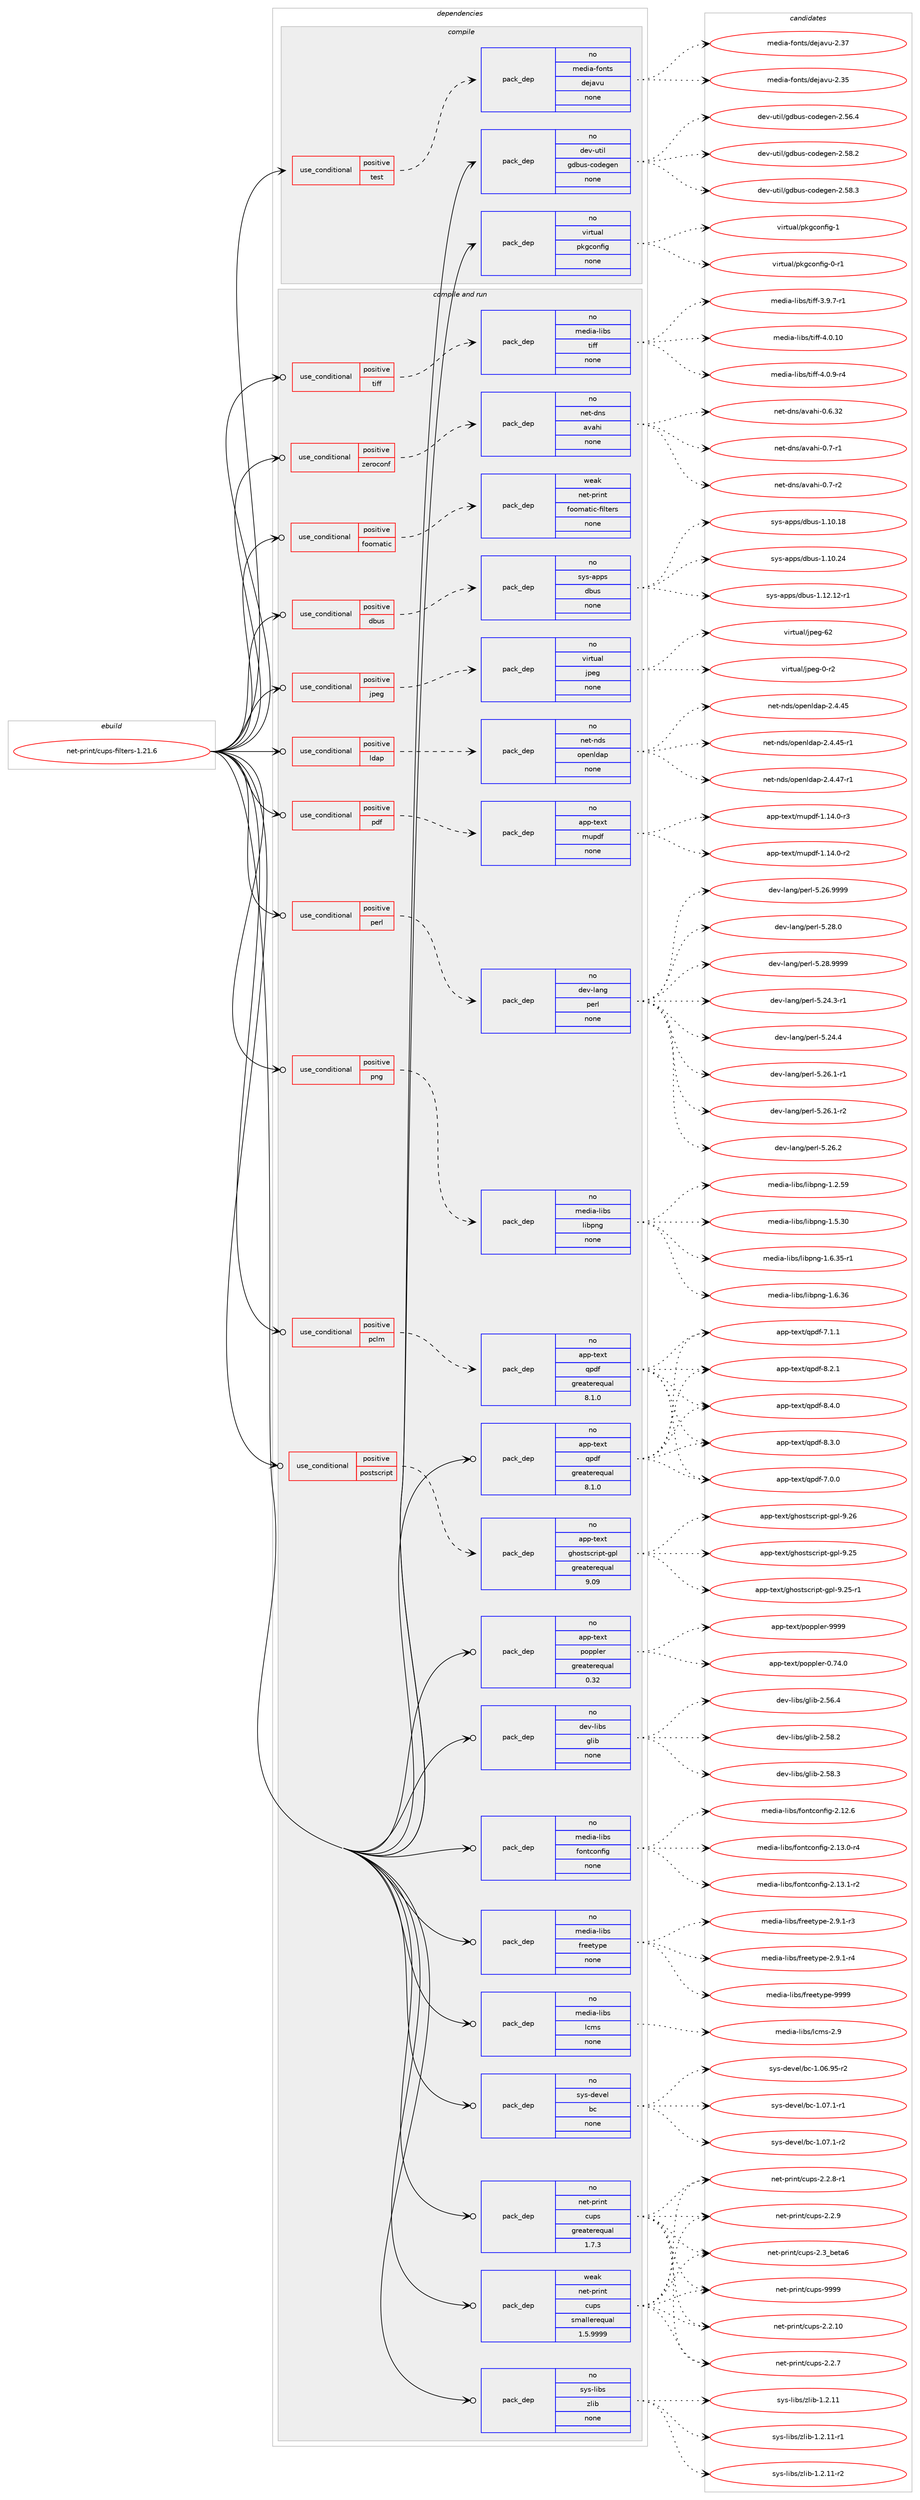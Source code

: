 digraph prolog {

# *************
# Graph options
# *************

newrank=true;
concentrate=true;
compound=true;
graph [rankdir=LR,fontname=Helvetica,fontsize=10,ranksep=1.5];#, ranksep=2.5, nodesep=0.2];
edge  [arrowhead=vee];
node  [fontname=Helvetica,fontsize=10];

# **********
# The ebuild
# **********

subgraph cluster_leftcol {
color=gray;
rank=same;
label=<<i>ebuild</i>>;
id [label="net-print/cups-filters-1.21.6", color=red, width=4, href="../net-print/cups-filters-1.21.6.svg"];
}

# ****************
# The dependencies
# ****************

subgraph cluster_midcol {
color=gray;
label=<<i>dependencies</i>>;
subgraph cluster_compile {
fillcolor="#eeeeee";
style=filled;
label=<<i>compile</i>>;
subgraph cond450292 {
dependency1676817 [label=<<TABLE BORDER="0" CELLBORDER="1" CELLSPACING="0" CELLPADDING="4"><TR><TD ROWSPAN="3" CELLPADDING="10">use_conditional</TD></TR><TR><TD>positive</TD></TR><TR><TD>test</TD></TR></TABLE>>, shape=none, color=red];
subgraph pack1199114 {
dependency1676818 [label=<<TABLE BORDER="0" CELLBORDER="1" CELLSPACING="0" CELLPADDING="4" WIDTH="220"><TR><TD ROWSPAN="6" CELLPADDING="30">pack_dep</TD></TR><TR><TD WIDTH="110">no</TD></TR><TR><TD>media-fonts</TD></TR><TR><TD>dejavu</TD></TR><TR><TD>none</TD></TR><TR><TD></TD></TR></TABLE>>, shape=none, color=blue];
}
dependency1676817:e -> dependency1676818:w [weight=20,style="dashed",arrowhead="vee"];
}
id:e -> dependency1676817:w [weight=20,style="solid",arrowhead="vee"];
subgraph pack1199115 {
dependency1676819 [label=<<TABLE BORDER="0" CELLBORDER="1" CELLSPACING="0" CELLPADDING="4" WIDTH="220"><TR><TD ROWSPAN="6" CELLPADDING="30">pack_dep</TD></TR><TR><TD WIDTH="110">no</TD></TR><TR><TD>dev-util</TD></TR><TR><TD>gdbus-codegen</TD></TR><TR><TD>none</TD></TR><TR><TD></TD></TR></TABLE>>, shape=none, color=blue];
}
id:e -> dependency1676819:w [weight=20,style="solid",arrowhead="vee"];
subgraph pack1199116 {
dependency1676820 [label=<<TABLE BORDER="0" CELLBORDER="1" CELLSPACING="0" CELLPADDING="4" WIDTH="220"><TR><TD ROWSPAN="6" CELLPADDING="30">pack_dep</TD></TR><TR><TD WIDTH="110">no</TD></TR><TR><TD>virtual</TD></TR><TR><TD>pkgconfig</TD></TR><TR><TD>none</TD></TR><TR><TD></TD></TR></TABLE>>, shape=none, color=blue];
}
id:e -> dependency1676820:w [weight=20,style="solid",arrowhead="vee"];
}
subgraph cluster_compileandrun {
fillcolor="#eeeeee";
style=filled;
label=<<i>compile and run</i>>;
subgraph cond450293 {
dependency1676821 [label=<<TABLE BORDER="0" CELLBORDER="1" CELLSPACING="0" CELLPADDING="4"><TR><TD ROWSPAN="3" CELLPADDING="10">use_conditional</TD></TR><TR><TD>positive</TD></TR><TR><TD>dbus</TD></TR></TABLE>>, shape=none, color=red];
subgraph pack1199117 {
dependency1676822 [label=<<TABLE BORDER="0" CELLBORDER="1" CELLSPACING="0" CELLPADDING="4" WIDTH="220"><TR><TD ROWSPAN="6" CELLPADDING="30">pack_dep</TD></TR><TR><TD WIDTH="110">no</TD></TR><TR><TD>sys-apps</TD></TR><TR><TD>dbus</TD></TR><TR><TD>none</TD></TR><TR><TD></TD></TR></TABLE>>, shape=none, color=blue];
}
dependency1676821:e -> dependency1676822:w [weight=20,style="dashed",arrowhead="vee"];
}
id:e -> dependency1676821:w [weight=20,style="solid",arrowhead="odotvee"];
subgraph cond450294 {
dependency1676823 [label=<<TABLE BORDER="0" CELLBORDER="1" CELLSPACING="0" CELLPADDING="4"><TR><TD ROWSPAN="3" CELLPADDING="10">use_conditional</TD></TR><TR><TD>positive</TD></TR><TR><TD>foomatic</TD></TR></TABLE>>, shape=none, color=red];
subgraph pack1199118 {
dependency1676824 [label=<<TABLE BORDER="0" CELLBORDER="1" CELLSPACING="0" CELLPADDING="4" WIDTH="220"><TR><TD ROWSPAN="6" CELLPADDING="30">pack_dep</TD></TR><TR><TD WIDTH="110">weak</TD></TR><TR><TD>net-print</TD></TR><TR><TD>foomatic-filters</TD></TR><TR><TD>none</TD></TR><TR><TD></TD></TR></TABLE>>, shape=none, color=blue];
}
dependency1676823:e -> dependency1676824:w [weight=20,style="dashed",arrowhead="vee"];
}
id:e -> dependency1676823:w [weight=20,style="solid",arrowhead="odotvee"];
subgraph cond450295 {
dependency1676825 [label=<<TABLE BORDER="0" CELLBORDER="1" CELLSPACING="0" CELLPADDING="4"><TR><TD ROWSPAN="3" CELLPADDING="10">use_conditional</TD></TR><TR><TD>positive</TD></TR><TR><TD>jpeg</TD></TR></TABLE>>, shape=none, color=red];
subgraph pack1199119 {
dependency1676826 [label=<<TABLE BORDER="0" CELLBORDER="1" CELLSPACING="0" CELLPADDING="4" WIDTH="220"><TR><TD ROWSPAN="6" CELLPADDING="30">pack_dep</TD></TR><TR><TD WIDTH="110">no</TD></TR><TR><TD>virtual</TD></TR><TR><TD>jpeg</TD></TR><TR><TD>none</TD></TR><TR><TD></TD></TR></TABLE>>, shape=none, color=blue];
}
dependency1676825:e -> dependency1676826:w [weight=20,style="dashed",arrowhead="vee"];
}
id:e -> dependency1676825:w [weight=20,style="solid",arrowhead="odotvee"];
subgraph cond450296 {
dependency1676827 [label=<<TABLE BORDER="0" CELLBORDER="1" CELLSPACING="0" CELLPADDING="4"><TR><TD ROWSPAN="3" CELLPADDING="10">use_conditional</TD></TR><TR><TD>positive</TD></TR><TR><TD>ldap</TD></TR></TABLE>>, shape=none, color=red];
subgraph pack1199120 {
dependency1676828 [label=<<TABLE BORDER="0" CELLBORDER="1" CELLSPACING="0" CELLPADDING="4" WIDTH="220"><TR><TD ROWSPAN="6" CELLPADDING="30">pack_dep</TD></TR><TR><TD WIDTH="110">no</TD></TR><TR><TD>net-nds</TD></TR><TR><TD>openldap</TD></TR><TR><TD>none</TD></TR><TR><TD></TD></TR></TABLE>>, shape=none, color=blue];
}
dependency1676827:e -> dependency1676828:w [weight=20,style="dashed",arrowhead="vee"];
}
id:e -> dependency1676827:w [weight=20,style="solid",arrowhead="odotvee"];
subgraph cond450297 {
dependency1676829 [label=<<TABLE BORDER="0" CELLBORDER="1" CELLSPACING="0" CELLPADDING="4"><TR><TD ROWSPAN="3" CELLPADDING="10">use_conditional</TD></TR><TR><TD>positive</TD></TR><TR><TD>pclm</TD></TR></TABLE>>, shape=none, color=red];
subgraph pack1199121 {
dependency1676830 [label=<<TABLE BORDER="0" CELLBORDER="1" CELLSPACING="0" CELLPADDING="4" WIDTH="220"><TR><TD ROWSPAN="6" CELLPADDING="30">pack_dep</TD></TR><TR><TD WIDTH="110">no</TD></TR><TR><TD>app-text</TD></TR><TR><TD>qpdf</TD></TR><TR><TD>greaterequal</TD></TR><TR><TD>8.1.0</TD></TR></TABLE>>, shape=none, color=blue];
}
dependency1676829:e -> dependency1676830:w [weight=20,style="dashed",arrowhead="vee"];
}
id:e -> dependency1676829:w [weight=20,style="solid",arrowhead="odotvee"];
subgraph cond450298 {
dependency1676831 [label=<<TABLE BORDER="0" CELLBORDER="1" CELLSPACING="0" CELLPADDING="4"><TR><TD ROWSPAN="3" CELLPADDING="10">use_conditional</TD></TR><TR><TD>positive</TD></TR><TR><TD>pdf</TD></TR></TABLE>>, shape=none, color=red];
subgraph pack1199122 {
dependency1676832 [label=<<TABLE BORDER="0" CELLBORDER="1" CELLSPACING="0" CELLPADDING="4" WIDTH="220"><TR><TD ROWSPAN="6" CELLPADDING="30">pack_dep</TD></TR><TR><TD WIDTH="110">no</TD></TR><TR><TD>app-text</TD></TR><TR><TD>mupdf</TD></TR><TR><TD>none</TD></TR><TR><TD></TD></TR></TABLE>>, shape=none, color=blue];
}
dependency1676831:e -> dependency1676832:w [weight=20,style="dashed",arrowhead="vee"];
}
id:e -> dependency1676831:w [weight=20,style="solid",arrowhead="odotvee"];
subgraph cond450299 {
dependency1676833 [label=<<TABLE BORDER="0" CELLBORDER="1" CELLSPACING="0" CELLPADDING="4"><TR><TD ROWSPAN="3" CELLPADDING="10">use_conditional</TD></TR><TR><TD>positive</TD></TR><TR><TD>perl</TD></TR></TABLE>>, shape=none, color=red];
subgraph pack1199123 {
dependency1676834 [label=<<TABLE BORDER="0" CELLBORDER="1" CELLSPACING="0" CELLPADDING="4" WIDTH="220"><TR><TD ROWSPAN="6" CELLPADDING="30">pack_dep</TD></TR><TR><TD WIDTH="110">no</TD></TR><TR><TD>dev-lang</TD></TR><TR><TD>perl</TD></TR><TR><TD>none</TD></TR><TR><TD></TD></TR></TABLE>>, shape=none, color=blue];
}
dependency1676833:e -> dependency1676834:w [weight=20,style="dashed",arrowhead="vee"];
}
id:e -> dependency1676833:w [weight=20,style="solid",arrowhead="odotvee"];
subgraph cond450300 {
dependency1676835 [label=<<TABLE BORDER="0" CELLBORDER="1" CELLSPACING="0" CELLPADDING="4"><TR><TD ROWSPAN="3" CELLPADDING="10">use_conditional</TD></TR><TR><TD>positive</TD></TR><TR><TD>png</TD></TR></TABLE>>, shape=none, color=red];
subgraph pack1199124 {
dependency1676836 [label=<<TABLE BORDER="0" CELLBORDER="1" CELLSPACING="0" CELLPADDING="4" WIDTH="220"><TR><TD ROWSPAN="6" CELLPADDING="30">pack_dep</TD></TR><TR><TD WIDTH="110">no</TD></TR><TR><TD>media-libs</TD></TR><TR><TD>libpng</TD></TR><TR><TD>none</TD></TR><TR><TD></TD></TR></TABLE>>, shape=none, color=blue];
}
dependency1676835:e -> dependency1676836:w [weight=20,style="dashed",arrowhead="vee"];
}
id:e -> dependency1676835:w [weight=20,style="solid",arrowhead="odotvee"];
subgraph cond450301 {
dependency1676837 [label=<<TABLE BORDER="0" CELLBORDER="1" CELLSPACING="0" CELLPADDING="4"><TR><TD ROWSPAN="3" CELLPADDING="10">use_conditional</TD></TR><TR><TD>positive</TD></TR><TR><TD>postscript</TD></TR></TABLE>>, shape=none, color=red];
subgraph pack1199125 {
dependency1676838 [label=<<TABLE BORDER="0" CELLBORDER="1" CELLSPACING="0" CELLPADDING="4" WIDTH="220"><TR><TD ROWSPAN="6" CELLPADDING="30">pack_dep</TD></TR><TR><TD WIDTH="110">no</TD></TR><TR><TD>app-text</TD></TR><TR><TD>ghostscript-gpl</TD></TR><TR><TD>greaterequal</TD></TR><TR><TD>9.09</TD></TR></TABLE>>, shape=none, color=blue];
}
dependency1676837:e -> dependency1676838:w [weight=20,style="dashed",arrowhead="vee"];
}
id:e -> dependency1676837:w [weight=20,style="solid",arrowhead="odotvee"];
subgraph cond450302 {
dependency1676839 [label=<<TABLE BORDER="0" CELLBORDER="1" CELLSPACING="0" CELLPADDING="4"><TR><TD ROWSPAN="3" CELLPADDING="10">use_conditional</TD></TR><TR><TD>positive</TD></TR><TR><TD>tiff</TD></TR></TABLE>>, shape=none, color=red];
subgraph pack1199126 {
dependency1676840 [label=<<TABLE BORDER="0" CELLBORDER="1" CELLSPACING="0" CELLPADDING="4" WIDTH="220"><TR><TD ROWSPAN="6" CELLPADDING="30">pack_dep</TD></TR><TR><TD WIDTH="110">no</TD></TR><TR><TD>media-libs</TD></TR><TR><TD>tiff</TD></TR><TR><TD>none</TD></TR><TR><TD></TD></TR></TABLE>>, shape=none, color=blue];
}
dependency1676839:e -> dependency1676840:w [weight=20,style="dashed",arrowhead="vee"];
}
id:e -> dependency1676839:w [weight=20,style="solid",arrowhead="odotvee"];
subgraph cond450303 {
dependency1676841 [label=<<TABLE BORDER="0" CELLBORDER="1" CELLSPACING="0" CELLPADDING="4"><TR><TD ROWSPAN="3" CELLPADDING="10">use_conditional</TD></TR><TR><TD>positive</TD></TR><TR><TD>zeroconf</TD></TR></TABLE>>, shape=none, color=red];
subgraph pack1199127 {
dependency1676842 [label=<<TABLE BORDER="0" CELLBORDER="1" CELLSPACING="0" CELLPADDING="4" WIDTH="220"><TR><TD ROWSPAN="6" CELLPADDING="30">pack_dep</TD></TR><TR><TD WIDTH="110">no</TD></TR><TR><TD>net-dns</TD></TR><TR><TD>avahi</TD></TR><TR><TD>none</TD></TR><TR><TD></TD></TR></TABLE>>, shape=none, color=blue];
}
dependency1676841:e -> dependency1676842:w [weight=20,style="dashed",arrowhead="vee"];
}
id:e -> dependency1676841:w [weight=20,style="solid",arrowhead="odotvee"];
subgraph pack1199128 {
dependency1676843 [label=<<TABLE BORDER="0" CELLBORDER="1" CELLSPACING="0" CELLPADDING="4" WIDTH="220"><TR><TD ROWSPAN="6" CELLPADDING="30">pack_dep</TD></TR><TR><TD WIDTH="110">no</TD></TR><TR><TD>app-text</TD></TR><TR><TD>poppler</TD></TR><TR><TD>greaterequal</TD></TR><TR><TD>0.32</TD></TR></TABLE>>, shape=none, color=blue];
}
id:e -> dependency1676843:w [weight=20,style="solid",arrowhead="odotvee"];
subgraph pack1199129 {
dependency1676844 [label=<<TABLE BORDER="0" CELLBORDER="1" CELLSPACING="0" CELLPADDING="4" WIDTH="220"><TR><TD ROWSPAN="6" CELLPADDING="30">pack_dep</TD></TR><TR><TD WIDTH="110">no</TD></TR><TR><TD>app-text</TD></TR><TR><TD>qpdf</TD></TR><TR><TD>greaterequal</TD></TR><TR><TD>8.1.0</TD></TR></TABLE>>, shape=none, color=blue];
}
id:e -> dependency1676844:w [weight=20,style="solid",arrowhead="odotvee"];
subgraph pack1199130 {
dependency1676845 [label=<<TABLE BORDER="0" CELLBORDER="1" CELLSPACING="0" CELLPADDING="4" WIDTH="220"><TR><TD ROWSPAN="6" CELLPADDING="30">pack_dep</TD></TR><TR><TD WIDTH="110">no</TD></TR><TR><TD>dev-libs</TD></TR><TR><TD>glib</TD></TR><TR><TD>none</TD></TR><TR><TD></TD></TR></TABLE>>, shape=none, color=blue];
}
id:e -> dependency1676845:w [weight=20,style="solid",arrowhead="odotvee"];
subgraph pack1199131 {
dependency1676846 [label=<<TABLE BORDER="0" CELLBORDER="1" CELLSPACING="0" CELLPADDING="4" WIDTH="220"><TR><TD ROWSPAN="6" CELLPADDING="30">pack_dep</TD></TR><TR><TD WIDTH="110">no</TD></TR><TR><TD>media-libs</TD></TR><TR><TD>fontconfig</TD></TR><TR><TD>none</TD></TR><TR><TD></TD></TR></TABLE>>, shape=none, color=blue];
}
id:e -> dependency1676846:w [weight=20,style="solid",arrowhead="odotvee"];
subgraph pack1199132 {
dependency1676847 [label=<<TABLE BORDER="0" CELLBORDER="1" CELLSPACING="0" CELLPADDING="4" WIDTH="220"><TR><TD ROWSPAN="6" CELLPADDING="30">pack_dep</TD></TR><TR><TD WIDTH="110">no</TD></TR><TR><TD>media-libs</TD></TR><TR><TD>freetype</TD></TR><TR><TD>none</TD></TR><TR><TD></TD></TR></TABLE>>, shape=none, color=blue];
}
id:e -> dependency1676847:w [weight=20,style="solid",arrowhead="odotvee"];
subgraph pack1199133 {
dependency1676848 [label=<<TABLE BORDER="0" CELLBORDER="1" CELLSPACING="0" CELLPADDING="4" WIDTH="220"><TR><TD ROWSPAN="6" CELLPADDING="30">pack_dep</TD></TR><TR><TD WIDTH="110">no</TD></TR><TR><TD>media-libs</TD></TR><TR><TD>lcms</TD></TR><TR><TD>none</TD></TR><TR><TD></TD></TR></TABLE>>, shape=none, color=blue];
}
id:e -> dependency1676848:w [weight=20,style="solid",arrowhead="odotvee"];
subgraph pack1199134 {
dependency1676849 [label=<<TABLE BORDER="0" CELLBORDER="1" CELLSPACING="0" CELLPADDING="4" WIDTH="220"><TR><TD ROWSPAN="6" CELLPADDING="30">pack_dep</TD></TR><TR><TD WIDTH="110">no</TD></TR><TR><TD>net-print</TD></TR><TR><TD>cups</TD></TR><TR><TD>greaterequal</TD></TR><TR><TD>1.7.3</TD></TR></TABLE>>, shape=none, color=blue];
}
id:e -> dependency1676849:w [weight=20,style="solid",arrowhead="odotvee"];
subgraph pack1199135 {
dependency1676850 [label=<<TABLE BORDER="0" CELLBORDER="1" CELLSPACING="0" CELLPADDING="4" WIDTH="220"><TR><TD ROWSPAN="6" CELLPADDING="30">pack_dep</TD></TR><TR><TD WIDTH="110">no</TD></TR><TR><TD>sys-devel</TD></TR><TR><TD>bc</TD></TR><TR><TD>none</TD></TR><TR><TD></TD></TR></TABLE>>, shape=none, color=blue];
}
id:e -> dependency1676850:w [weight=20,style="solid",arrowhead="odotvee"];
subgraph pack1199136 {
dependency1676851 [label=<<TABLE BORDER="0" CELLBORDER="1" CELLSPACING="0" CELLPADDING="4" WIDTH="220"><TR><TD ROWSPAN="6" CELLPADDING="30">pack_dep</TD></TR><TR><TD WIDTH="110">no</TD></TR><TR><TD>sys-libs</TD></TR><TR><TD>zlib</TD></TR><TR><TD>none</TD></TR><TR><TD></TD></TR></TABLE>>, shape=none, color=blue];
}
id:e -> dependency1676851:w [weight=20,style="solid",arrowhead="odotvee"];
subgraph pack1199137 {
dependency1676852 [label=<<TABLE BORDER="0" CELLBORDER="1" CELLSPACING="0" CELLPADDING="4" WIDTH="220"><TR><TD ROWSPAN="6" CELLPADDING="30">pack_dep</TD></TR><TR><TD WIDTH="110">weak</TD></TR><TR><TD>net-print</TD></TR><TR><TD>cups</TD></TR><TR><TD>smallerequal</TD></TR><TR><TD>1.5.9999</TD></TR></TABLE>>, shape=none, color=blue];
}
id:e -> dependency1676852:w [weight=20,style="solid",arrowhead="odotvee"];
}
subgraph cluster_run {
fillcolor="#eeeeee";
style=filled;
label=<<i>run</i>>;
}
}

# **************
# The candidates
# **************

subgraph cluster_choices {
rank=same;
color=gray;
label=<<i>candidates</i>>;

subgraph choice1199114 {
color=black;
nodesep=1;
choice109101100105974510211111011611547100101106971181174550465153 [label="media-fonts/dejavu-2.35", color=red, width=4,href="../media-fonts/dejavu-2.35.svg"];
choice109101100105974510211111011611547100101106971181174550465155 [label="media-fonts/dejavu-2.37", color=red, width=4,href="../media-fonts/dejavu-2.37.svg"];
dependency1676818:e -> choice109101100105974510211111011611547100101106971181174550465153:w [style=dotted,weight="100"];
dependency1676818:e -> choice109101100105974510211111011611547100101106971181174550465155:w [style=dotted,weight="100"];
}
subgraph choice1199115 {
color=black;
nodesep=1;
choice100101118451171161051084710310098117115459911110010110310111045504653544652 [label="dev-util/gdbus-codegen-2.56.4", color=red, width=4,href="../dev-util/gdbus-codegen-2.56.4.svg"];
choice100101118451171161051084710310098117115459911110010110310111045504653564650 [label="dev-util/gdbus-codegen-2.58.2", color=red, width=4,href="../dev-util/gdbus-codegen-2.58.2.svg"];
choice100101118451171161051084710310098117115459911110010110310111045504653564651 [label="dev-util/gdbus-codegen-2.58.3", color=red, width=4,href="../dev-util/gdbus-codegen-2.58.3.svg"];
dependency1676819:e -> choice100101118451171161051084710310098117115459911110010110310111045504653544652:w [style=dotted,weight="100"];
dependency1676819:e -> choice100101118451171161051084710310098117115459911110010110310111045504653564650:w [style=dotted,weight="100"];
dependency1676819:e -> choice100101118451171161051084710310098117115459911110010110310111045504653564651:w [style=dotted,weight="100"];
}
subgraph choice1199116 {
color=black;
nodesep=1;
choice11810511411611797108471121071039911111010210510345484511449 [label="virtual/pkgconfig-0-r1", color=red, width=4,href="../virtual/pkgconfig-0-r1.svg"];
choice1181051141161179710847112107103991111101021051034549 [label="virtual/pkgconfig-1", color=red, width=4,href="../virtual/pkgconfig-1.svg"];
dependency1676820:e -> choice11810511411611797108471121071039911111010210510345484511449:w [style=dotted,weight="100"];
dependency1676820:e -> choice1181051141161179710847112107103991111101021051034549:w [style=dotted,weight="100"];
}
subgraph choice1199117 {
color=black;
nodesep=1;
choice115121115459711211211547100981171154549464948464956 [label="sys-apps/dbus-1.10.18", color=red, width=4,href="../sys-apps/dbus-1.10.18.svg"];
choice115121115459711211211547100981171154549464948465052 [label="sys-apps/dbus-1.10.24", color=red, width=4,href="../sys-apps/dbus-1.10.24.svg"];
choice1151211154597112112115471009811711545494649504649504511449 [label="sys-apps/dbus-1.12.12-r1", color=red, width=4,href="../sys-apps/dbus-1.12.12-r1.svg"];
dependency1676822:e -> choice115121115459711211211547100981171154549464948464956:w [style=dotted,weight="100"];
dependency1676822:e -> choice115121115459711211211547100981171154549464948465052:w [style=dotted,weight="100"];
dependency1676822:e -> choice1151211154597112112115471009811711545494649504649504511449:w [style=dotted,weight="100"];
}
subgraph choice1199118 {
color=black;
nodesep=1;
}
subgraph choice1199119 {
color=black;
nodesep=1;
choice118105114116117971084710611210110345484511450 [label="virtual/jpeg-0-r2", color=red, width=4,href="../virtual/jpeg-0-r2.svg"];
choice1181051141161179710847106112101103455450 [label="virtual/jpeg-62", color=red, width=4,href="../virtual/jpeg-62.svg"];
dependency1676826:e -> choice118105114116117971084710611210110345484511450:w [style=dotted,weight="100"];
dependency1676826:e -> choice1181051141161179710847106112101103455450:w [style=dotted,weight="100"];
}
subgraph choice1199120 {
color=black;
nodesep=1;
choice11010111645110100115471111121011101081009711245504652465253 [label="net-nds/openldap-2.4.45", color=red, width=4,href="../net-nds/openldap-2.4.45.svg"];
choice110101116451101001154711111210111010810097112455046524652534511449 [label="net-nds/openldap-2.4.45-r1", color=red, width=4,href="../net-nds/openldap-2.4.45-r1.svg"];
choice110101116451101001154711111210111010810097112455046524652554511449 [label="net-nds/openldap-2.4.47-r1", color=red, width=4,href="../net-nds/openldap-2.4.47-r1.svg"];
dependency1676828:e -> choice11010111645110100115471111121011101081009711245504652465253:w [style=dotted,weight="100"];
dependency1676828:e -> choice110101116451101001154711111210111010810097112455046524652534511449:w [style=dotted,weight="100"];
dependency1676828:e -> choice110101116451101001154711111210111010810097112455046524652554511449:w [style=dotted,weight="100"];
}
subgraph choice1199121 {
color=black;
nodesep=1;
choice971121124511610112011647113112100102455546484648 [label="app-text/qpdf-7.0.0", color=red, width=4,href="../app-text/qpdf-7.0.0.svg"];
choice971121124511610112011647113112100102455546494649 [label="app-text/qpdf-7.1.1", color=red, width=4,href="../app-text/qpdf-7.1.1.svg"];
choice971121124511610112011647113112100102455646504649 [label="app-text/qpdf-8.2.1", color=red, width=4,href="../app-text/qpdf-8.2.1.svg"];
choice971121124511610112011647113112100102455646514648 [label="app-text/qpdf-8.3.0", color=red, width=4,href="../app-text/qpdf-8.3.0.svg"];
choice971121124511610112011647113112100102455646524648 [label="app-text/qpdf-8.4.0", color=red, width=4,href="../app-text/qpdf-8.4.0.svg"];
dependency1676830:e -> choice971121124511610112011647113112100102455546484648:w [style=dotted,weight="100"];
dependency1676830:e -> choice971121124511610112011647113112100102455546494649:w [style=dotted,weight="100"];
dependency1676830:e -> choice971121124511610112011647113112100102455646504649:w [style=dotted,weight="100"];
dependency1676830:e -> choice971121124511610112011647113112100102455646514648:w [style=dotted,weight="100"];
dependency1676830:e -> choice971121124511610112011647113112100102455646524648:w [style=dotted,weight="100"];
}
subgraph choice1199122 {
color=black;
nodesep=1;
choice971121124511610112011647109117112100102454946495246484511450 [label="app-text/mupdf-1.14.0-r2", color=red, width=4,href="../app-text/mupdf-1.14.0-r2.svg"];
choice971121124511610112011647109117112100102454946495246484511451 [label="app-text/mupdf-1.14.0-r3", color=red, width=4,href="../app-text/mupdf-1.14.0-r3.svg"];
dependency1676832:e -> choice971121124511610112011647109117112100102454946495246484511450:w [style=dotted,weight="100"];
dependency1676832:e -> choice971121124511610112011647109117112100102454946495246484511451:w [style=dotted,weight="100"];
}
subgraph choice1199123 {
color=black;
nodesep=1;
choice100101118451089711010347112101114108455346505246514511449 [label="dev-lang/perl-5.24.3-r1", color=red, width=4,href="../dev-lang/perl-5.24.3-r1.svg"];
choice10010111845108971101034711210111410845534650524652 [label="dev-lang/perl-5.24.4", color=red, width=4,href="../dev-lang/perl-5.24.4.svg"];
choice100101118451089711010347112101114108455346505446494511449 [label="dev-lang/perl-5.26.1-r1", color=red, width=4,href="../dev-lang/perl-5.26.1-r1.svg"];
choice100101118451089711010347112101114108455346505446494511450 [label="dev-lang/perl-5.26.1-r2", color=red, width=4,href="../dev-lang/perl-5.26.1-r2.svg"];
choice10010111845108971101034711210111410845534650544650 [label="dev-lang/perl-5.26.2", color=red, width=4,href="../dev-lang/perl-5.26.2.svg"];
choice10010111845108971101034711210111410845534650544657575757 [label="dev-lang/perl-5.26.9999", color=red, width=4,href="../dev-lang/perl-5.26.9999.svg"];
choice10010111845108971101034711210111410845534650564648 [label="dev-lang/perl-5.28.0", color=red, width=4,href="../dev-lang/perl-5.28.0.svg"];
choice10010111845108971101034711210111410845534650564657575757 [label="dev-lang/perl-5.28.9999", color=red, width=4,href="../dev-lang/perl-5.28.9999.svg"];
dependency1676834:e -> choice100101118451089711010347112101114108455346505246514511449:w [style=dotted,weight="100"];
dependency1676834:e -> choice10010111845108971101034711210111410845534650524652:w [style=dotted,weight="100"];
dependency1676834:e -> choice100101118451089711010347112101114108455346505446494511449:w [style=dotted,weight="100"];
dependency1676834:e -> choice100101118451089711010347112101114108455346505446494511450:w [style=dotted,weight="100"];
dependency1676834:e -> choice10010111845108971101034711210111410845534650544650:w [style=dotted,weight="100"];
dependency1676834:e -> choice10010111845108971101034711210111410845534650544657575757:w [style=dotted,weight="100"];
dependency1676834:e -> choice10010111845108971101034711210111410845534650564648:w [style=dotted,weight="100"];
dependency1676834:e -> choice10010111845108971101034711210111410845534650564657575757:w [style=dotted,weight="100"];
}
subgraph choice1199124 {
color=black;
nodesep=1;
choice109101100105974510810598115471081059811211010345494650465357 [label="media-libs/libpng-1.2.59", color=red, width=4,href="../media-libs/libpng-1.2.59.svg"];
choice109101100105974510810598115471081059811211010345494653465148 [label="media-libs/libpng-1.5.30", color=red, width=4,href="../media-libs/libpng-1.5.30.svg"];
choice1091011001059745108105981154710810598112110103454946544651534511449 [label="media-libs/libpng-1.6.35-r1", color=red, width=4,href="../media-libs/libpng-1.6.35-r1.svg"];
choice109101100105974510810598115471081059811211010345494654465154 [label="media-libs/libpng-1.6.36", color=red, width=4,href="../media-libs/libpng-1.6.36.svg"];
dependency1676836:e -> choice109101100105974510810598115471081059811211010345494650465357:w [style=dotted,weight="100"];
dependency1676836:e -> choice109101100105974510810598115471081059811211010345494653465148:w [style=dotted,weight="100"];
dependency1676836:e -> choice1091011001059745108105981154710810598112110103454946544651534511449:w [style=dotted,weight="100"];
dependency1676836:e -> choice109101100105974510810598115471081059811211010345494654465154:w [style=dotted,weight="100"];
}
subgraph choice1199125 {
color=black;
nodesep=1;
choice97112112451161011201164710310411111511611599114105112116451031121084557465053 [label="app-text/ghostscript-gpl-9.25", color=red, width=4,href="../app-text/ghostscript-gpl-9.25.svg"];
choice971121124511610112011647103104111115116115991141051121164510311210845574650534511449 [label="app-text/ghostscript-gpl-9.25-r1", color=red, width=4,href="../app-text/ghostscript-gpl-9.25-r1.svg"];
choice97112112451161011201164710310411111511611599114105112116451031121084557465054 [label="app-text/ghostscript-gpl-9.26", color=red, width=4,href="../app-text/ghostscript-gpl-9.26.svg"];
dependency1676838:e -> choice97112112451161011201164710310411111511611599114105112116451031121084557465053:w [style=dotted,weight="100"];
dependency1676838:e -> choice971121124511610112011647103104111115116115991141051121164510311210845574650534511449:w [style=dotted,weight="100"];
dependency1676838:e -> choice97112112451161011201164710310411111511611599114105112116451031121084557465054:w [style=dotted,weight="100"];
}
subgraph choice1199126 {
color=black;
nodesep=1;
choice109101100105974510810598115471161051021024551465746554511449 [label="media-libs/tiff-3.9.7-r1", color=red, width=4,href="../media-libs/tiff-3.9.7-r1.svg"];
choice1091011001059745108105981154711610510210245524648464948 [label="media-libs/tiff-4.0.10", color=red, width=4,href="../media-libs/tiff-4.0.10.svg"];
choice109101100105974510810598115471161051021024552464846574511452 [label="media-libs/tiff-4.0.9-r4", color=red, width=4,href="../media-libs/tiff-4.0.9-r4.svg"];
dependency1676840:e -> choice109101100105974510810598115471161051021024551465746554511449:w [style=dotted,weight="100"];
dependency1676840:e -> choice1091011001059745108105981154711610510210245524648464948:w [style=dotted,weight="100"];
dependency1676840:e -> choice109101100105974510810598115471161051021024552464846574511452:w [style=dotted,weight="100"];
}
subgraph choice1199127 {
color=black;
nodesep=1;
choice1101011164510011011547971189710410545484654465150 [label="net-dns/avahi-0.6.32", color=red, width=4,href="../net-dns/avahi-0.6.32.svg"];
choice11010111645100110115479711897104105454846554511449 [label="net-dns/avahi-0.7-r1", color=red, width=4,href="../net-dns/avahi-0.7-r1.svg"];
choice11010111645100110115479711897104105454846554511450 [label="net-dns/avahi-0.7-r2", color=red, width=4,href="../net-dns/avahi-0.7-r2.svg"];
dependency1676842:e -> choice1101011164510011011547971189710410545484654465150:w [style=dotted,weight="100"];
dependency1676842:e -> choice11010111645100110115479711897104105454846554511449:w [style=dotted,weight="100"];
dependency1676842:e -> choice11010111645100110115479711897104105454846554511450:w [style=dotted,weight="100"];
}
subgraph choice1199128 {
color=black;
nodesep=1;
choice97112112451161011201164711211111211210810111445484655524648 [label="app-text/poppler-0.74.0", color=red, width=4,href="../app-text/poppler-0.74.0.svg"];
choice9711211245116101120116471121111121121081011144557575757 [label="app-text/poppler-9999", color=red, width=4,href="../app-text/poppler-9999.svg"];
dependency1676843:e -> choice97112112451161011201164711211111211210810111445484655524648:w [style=dotted,weight="100"];
dependency1676843:e -> choice9711211245116101120116471121111121121081011144557575757:w [style=dotted,weight="100"];
}
subgraph choice1199129 {
color=black;
nodesep=1;
choice971121124511610112011647113112100102455546484648 [label="app-text/qpdf-7.0.0", color=red, width=4,href="../app-text/qpdf-7.0.0.svg"];
choice971121124511610112011647113112100102455546494649 [label="app-text/qpdf-7.1.1", color=red, width=4,href="../app-text/qpdf-7.1.1.svg"];
choice971121124511610112011647113112100102455646504649 [label="app-text/qpdf-8.2.1", color=red, width=4,href="../app-text/qpdf-8.2.1.svg"];
choice971121124511610112011647113112100102455646514648 [label="app-text/qpdf-8.3.0", color=red, width=4,href="../app-text/qpdf-8.3.0.svg"];
choice971121124511610112011647113112100102455646524648 [label="app-text/qpdf-8.4.0", color=red, width=4,href="../app-text/qpdf-8.4.0.svg"];
dependency1676844:e -> choice971121124511610112011647113112100102455546484648:w [style=dotted,weight="100"];
dependency1676844:e -> choice971121124511610112011647113112100102455546494649:w [style=dotted,weight="100"];
dependency1676844:e -> choice971121124511610112011647113112100102455646504649:w [style=dotted,weight="100"];
dependency1676844:e -> choice971121124511610112011647113112100102455646514648:w [style=dotted,weight="100"];
dependency1676844:e -> choice971121124511610112011647113112100102455646524648:w [style=dotted,weight="100"];
}
subgraph choice1199130 {
color=black;
nodesep=1;
choice1001011184510810598115471031081059845504653544652 [label="dev-libs/glib-2.56.4", color=red, width=4,href="../dev-libs/glib-2.56.4.svg"];
choice1001011184510810598115471031081059845504653564650 [label="dev-libs/glib-2.58.2", color=red, width=4,href="../dev-libs/glib-2.58.2.svg"];
choice1001011184510810598115471031081059845504653564651 [label="dev-libs/glib-2.58.3", color=red, width=4,href="../dev-libs/glib-2.58.3.svg"];
dependency1676845:e -> choice1001011184510810598115471031081059845504653544652:w [style=dotted,weight="100"];
dependency1676845:e -> choice1001011184510810598115471031081059845504653564650:w [style=dotted,weight="100"];
dependency1676845:e -> choice1001011184510810598115471031081059845504653564651:w [style=dotted,weight="100"];
}
subgraph choice1199131 {
color=black;
nodesep=1;
choice109101100105974510810598115471021111101169911111010210510345504649504654 [label="media-libs/fontconfig-2.12.6", color=red, width=4,href="../media-libs/fontconfig-2.12.6.svg"];
choice1091011001059745108105981154710211111011699111110102105103455046495146484511452 [label="media-libs/fontconfig-2.13.0-r4", color=red, width=4,href="../media-libs/fontconfig-2.13.0-r4.svg"];
choice1091011001059745108105981154710211111011699111110102105103455046495146494511450 [label="media-libs/fontconfig-2.13.1-r2", color=red, width=4,href="../media-libs/fontconfig-2.13.1-r2.svg"];
dependency1676846:e -> choice109101100105974510810598115471021111101169911111010210510345504649504654:w [style=dotted,weight="100"];
dependency1676846:e -> choice1091011001059745108105981154710211111011699111110102105103455046495146484511452:w [style=dotted,weight="100"];
dependency1676846:e -> choice1091011001059745108105981154710211111011699111110102105103455046495146494511450:w [style=dotted,weight="100"];
}
subgraph choice1199132 {
color=black;
nodesep=1;
choice109101100105974510810598115471021141011011161211121014550465746494511451 [label="media-libs/freetype-2.9.1-r3", color=red, width=4,href="../media-libs/freetype-2.9.1-r3.svg"];
choice109101100105974510810598115471021141011011161211121014550465746494511452 [label="media-libs/freetype-2.9.1-r4", color=red, width=4,href="../media-libs/freetype-2.9.1-r4.svg"];
choice109101100105974510810598115471021141011011161211121014557575757 [label="media-libs/freetype-9999", color=red, width=4,href="../media-libs/freetype-9999.svg"];
dependency1676847:e -> choice109101100105974510810598115471021141011011161211121014550465746494511451:w [style=dotted,weight="100"];
dependency1676847:e -> choice109101100105974510810598115471021141011011161211121014550465746494511452:w [style=dotted,weight="100"];
dependency1676847:e -> choice109101100105974510810598115471021141011011161211121014557575757:w [style=dotted,weight="100"];
}
subgraph choice1199133 {
color=black;
nodesep=1;
choice109101100105974510810598115471089910911545504657 [label="media-libs/lcms-2.9", color=red, width=4,href="../media-libs/lcms-2.9.svg"];
dependency1676848:e -> choice109101100105974510810598115471089910911545504657:w [style=dotted,weight="100"];
}
subgraph choice1199134 {
color=black;
nodesep=1;
choice11010111645112114105110116479911711211545504650464948 [label="net-print/cups-2.2.10", color=red, width=4,href="../net-print/cups-2.2.10.svg"];
choice110101116451121141051101164799117112115455046504655 [label="net-print/cups-2.2.7", color=red, width=4,href="../net-print/cups-2.2.7.svg"];
choice1101011164511211410511011647991171121154550465046564511449 [label="net-print/cups-2.2.8-r1", color=red, width=4,href="../net-print/cups-2.2.8-r1.svg"];
choice110101116451121141051101164799117112115455046504657 [label="net-print/cups-2.2.9", color=red, width=4,href="../net-print/cups-2.2.9.svg"];
choice1101011164511211410511011647991171121154550465195981011169754 [label="net-print/cups-2.3_beta6", color=red, width=4,href="../net-print/cups-2.3_beta6.svg"];
choice1101011164511211410511011647991171121154557575757 [label="net-print/cups-9999", color=red, width=4,href="../net-print/cups-9999.svg"];
dependency1676849:e -> choice11010111645112114105110116479911711211545504650464948:w [style=dotted,weight="100"];
dependency1676849:e -> choice110101116451121141051101164799117112115455046504655:w [style=dotted,weight="100"];
dependency1676849:e -> choice1101011164511211410511011647991171121154550465046564511449:w [style=dotted,weight="100"];
dependency1676849:e -> choice110101116451121141051101164799117112115455046504657:w [style=dotted,weight="100"];
dependency1676849:e -> choice1101011164511211410511011647991171121154550465195981011169754:w [style=dotted,weight="100"];
dependency1676849:e -> choice1101011164511211410511011647991171121154557575757:w [style=dotted,weight="100"];
}
subgraph choice1199135 {
color=black;
nodesep=1;
choice1151211154510010111810110847989945494648544657534511450 [label="sys-devel/bc-1.06.95-r2", color=red, width=4,href="../sys-devel/bc-1.06.95-r2.svg"];
choice11512111545100101118101108479899454946485546494511449 [label="sys-devel/bc-1.07.1-r1", color=red, width=4,href="../sys-devel/bc-1.07.1-r1.svg"];
choice11512111545100101118101108479899454946485546494511450 [label="sys-devel/bc-1.07.1-r2", color=red, width=4,href="../sys-devel/bc-1.07.1-r2.svg"];
dependency1676850:e -> choice1151211154510010111810110847989945494648544657534511450:w [style=dotted,weight="100"];
dependency1676850:e -> choice11512111545100101118101108479899454946485546494511449:w [style=dotted,weight="100"];
dependency1676850:e -> choice11512111545100101118101108479899454946485546494511450:w [style=dotted,weight="100"];
}
subgraph choice1199136 {
color=black;
nodesep=1;
choice1151211154510810598115471221081059845494650464949 [label="sys-libs/zlib-1.2.11", color=red, width=4,href="../sys-libs/zlib-1.2.11.svg"];
choice11512111545108105981154712210810598454946504649494511449 [label="sys-libs/zlib-1.2.11-r1", color=red, width=4,href="../sys-libs/zlib-1.2.11-r1.svg"];
choice11512111545108105981154712210810598454946504649494511450 [label="sys-libs/zlib-1.2.11-r2", color=red, width=4,href="../sys-libs/zlib-1.2.11-r2.svg"];
dependency1676851:e -> choice1151211154510810598115471221081059845494650464949:w [style=dotted,weight="100"];
dependency1676851:e -> choice11512111545108105981154712210810598454946504649494511449:w [style=dotted,weight="100"];
dependency1676851:e -> choice11512111545108105981154712210810598454946504649494511450:w [style=dotted,weight="100"];
}
subgraph choice1199137 {
color=black;
nodesep=1;
choice11010111645112114105110116479911711211545504650464948 [label="net-print/cups-2.2.10", color=red, width=4,href="../net-print/cups-2.2.10.svg"];
choice110101116451121141051101164799117112115455046504655 [label="net-print/cups-2.2.7", color=red, width=4,href="../net-print/cups-2.2.7.svg"];
choice1101011164511211410511011647991171121154550465046564511449 [label="net-print/cups-2.2.8-r1", color=red, width=4,href="../net-print/cups-2.2.8-r1.svg"];
choice110101116451121141051101164799117112115455046504657 [label="net-print/cups-2.2.9", color=red, width=4,href="../net-print/cups-2.2.9.svg"];
choice1101011164511211410511011647991171121154550465195981011169754 [label="net-print/cups-2.3_beta6", color=red, width=4,href="../net-print/cups-2.3_beta6.svg"];
choice1101011164511211410511011647991171121154557575757 [label="net-print/cups-9999", color=red, width=4,href="../net-print/cups-9999.svg"];
dependency1676852:e -> choice11010111645112114105110116479911711211545504650464948:w [style=dotted,weight="100"];
dependency1676852:e -> choice110101116451121141051101164799117112115455046504655:w [style=dotted,weight="100"];
dependency1676852:e -> choice1101011164511211410511011647991171121154550465046564511449:w [style=dotted,weight="100"];
dependency1676852:e -> choice110101116451121141051101164799117112115455046504657:w [style=dotted,weight="100"];
dependency1676852:e -> choice1101011164511211410511011647991171121154550465195981011169754:w [style=dotted,weight="100"];
dependency1676852:e -> choice1101011164511211410511011647991171121154557575757:w [style=dotted,weight="100"];
}
}

}
